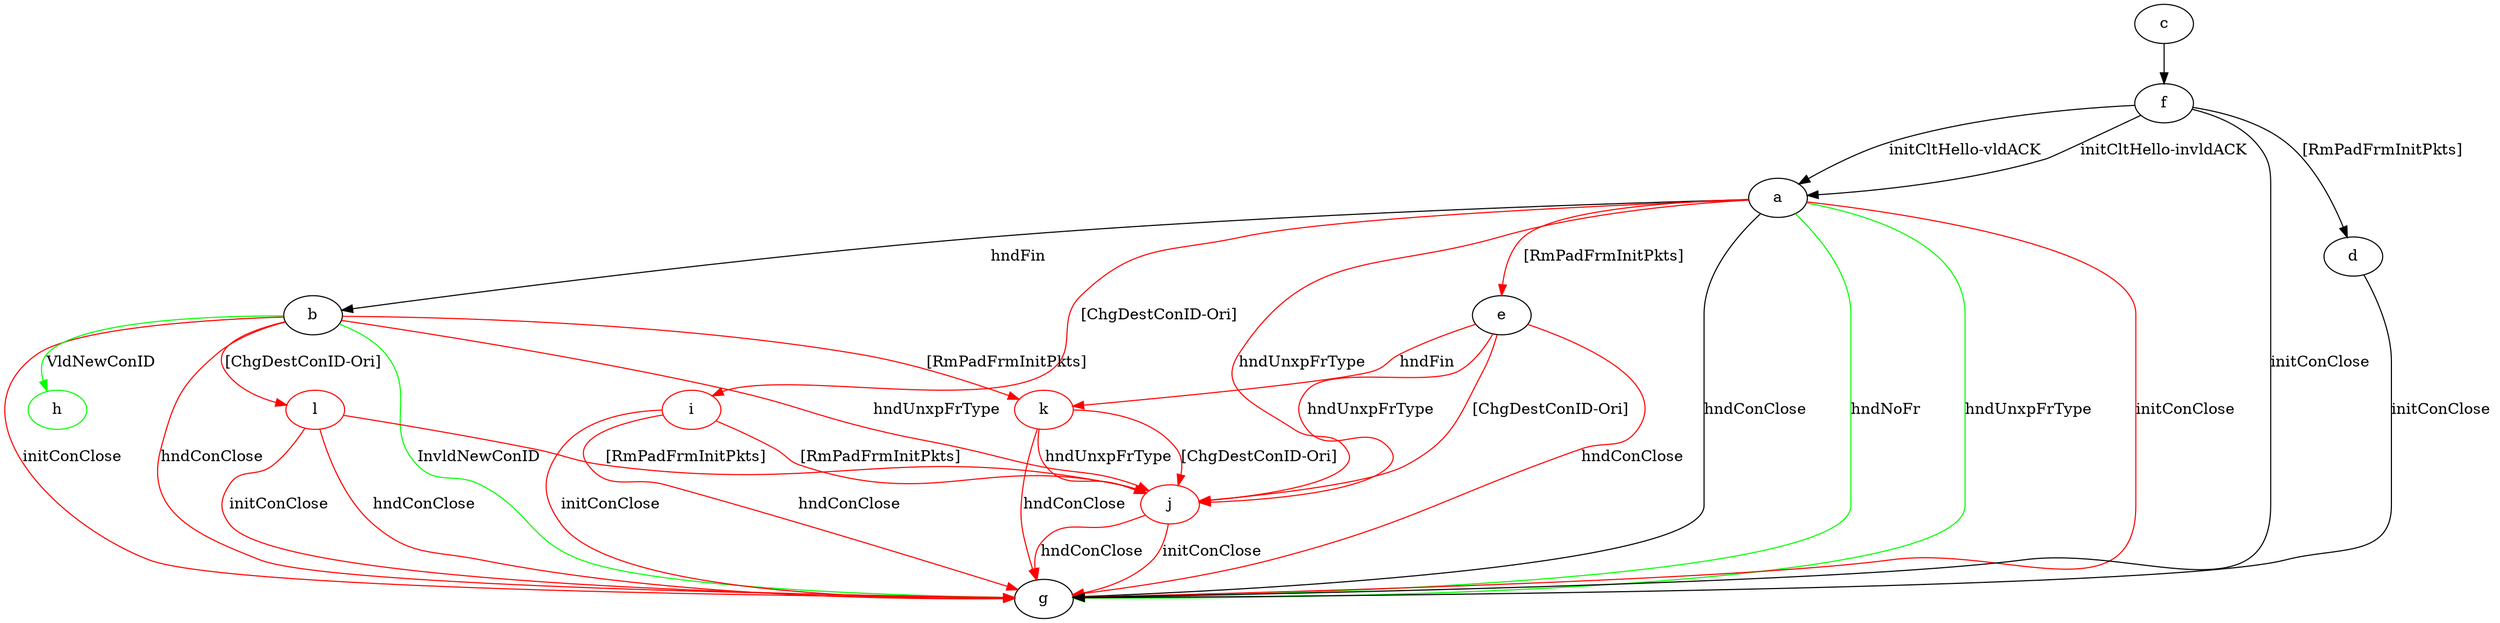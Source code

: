 digraph "" {
	a -> b	[key=0,
		label="hndFin "];
	a -> e	[key=0,
		color=red,
		label="[RmPadFrmInitPkts] "];
	a -> g	[key=0,
		label="hndConClose "];
	a -> g	[key=1,
		color=green,
		label="hndNoFr "];
	a -> g	[key=2,
		color=green,
		label="hndUnxpFrType "];
	a -> g	[key=3,
		color=red,
		label="initConClose "];
	i	[color=red];
	a -> i	[key=0,
		color=red,
		label="[ChgDestConID-Ori] "];
	j	[color=red];
	a -> j	[key=0,
		color=red,
		label="hndUnxpFrType "];
	b -> g	[key=0,
		color=green,
		label="InvldNewConID "];
	b -> g	[key=1,
		color=red,
		label="initConClose "];
	b -> g	[key=2,
		color=red,
		label="hndConClose "];
	h	[color=green];
	b -> h	[key=0,
		color=green,
		label="VldNewConID "];
	b -> j	[key=0,
		color=red,
		label="hndUnxpFrType "];
	k	[color=red];
	b -> k	[key=0,
		color=red,
		label="[RmPadFrmInitPkts] "];
	l	[color=red];
	b -> l	[key=0,
		color=red,
		label="[ChgDestConID-Ori] "];
	c -> f	[key=0];
	d -> g	[key=0,
		label="initConClose "];
	e -> g	[key=0,
		color=red,
		label="hndConClose "];
	e -> j	[key=0,
		color=red,
		label="hndUnxpFrType "];
	e -> j	[key=1,
		color=red,
		label="[ChgDestConID-Ori] "];
	e -> k	[key=0,
		color=red,
		label="hndFin "];
	f -> a	[key=0,
		label="initCltHello-vldACK "];
	f -> a	[key=1,
		label="initCltHello-invldACK "];
	f -> d	[key=0,
		label="[RmPadFrmInitPkts] "];
	f -> g	[key=0,
		label="initConClose "];
	i -> g	[key=0,
		color=red,
		label="initConClose "];
	i -> g	[key=1,
		color=red,
		label="hndConClose "];
	i -> j	[key=0,
		color=red,
		label="[RmPadFrmInitPkts] "];
	j -> g	[key=0,
		color=red,
		label="initConClose "];
	j -> g	[key=1,
		color=red,
		label="hndConClose "];
	k -> g	[key=0,
		color=red,
		label="hndConClose "];
	k -> j	[key=0,
		color=red,
		label="hndUnxpFrType "];
	k -> j	[key=1,
		color=red,
		label="[ChgDestConID-Ori] "];
	l -> g	[key=0,
		color=red,
		label="initConClose "];
	l -> g	[key=1,
		color=red,
		label="hndConClose "];
	l -> j	[key=0,
		color=red,
		label="[RmPadFrmInitPkts] "];
}
